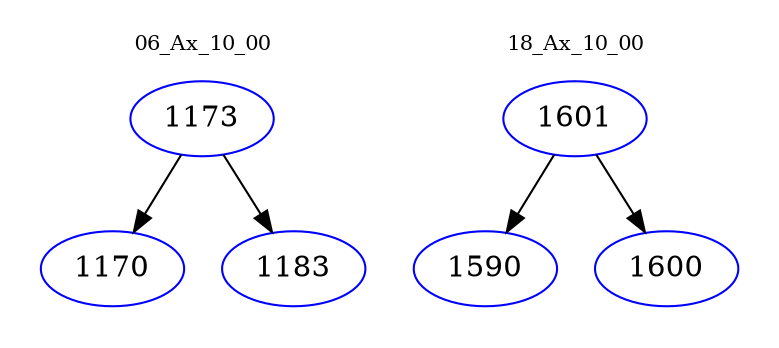 digraph{
subgraph cluster_0 {
color = white
label = "06_Ax_10_00";
fontsize=10;
T0_1173 [label="1173", color="blue"]
T0_1173 -> T0_1170 [color="black"]
T0_1170 [label="1170", color="blue"]
T0_1173 -> T0_1183 [color="black"]
T0_1183 [label="1183", color="blue"]
}
subgraph cluster_1 {
color = white
label = "18_Ax_10_00";
fontsize=10;
T1_1601 [label="1601", color="blue"]
T1_1601 -> T1_1590 [color="black"]
T1_1590 [label="1590", color="blue"]
T1_1601 -> T1_1600 [color="black"]
T1_1600 [label="1600", color="blue"]
}
}

